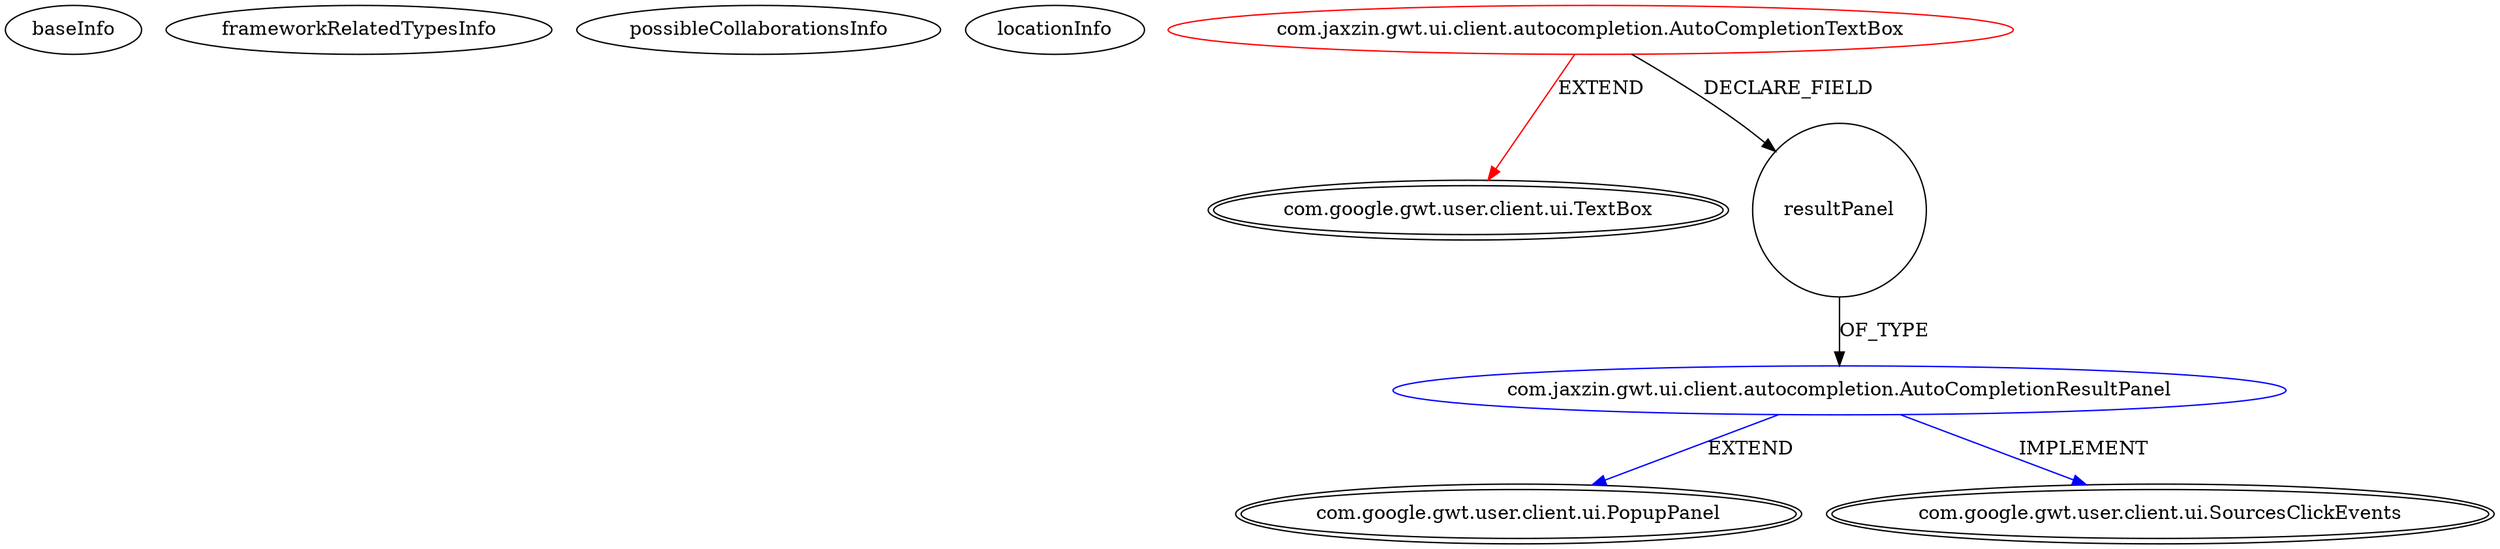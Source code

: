 digraph {
baseInfo[graphId=3132,category="extension_graph",isAnonymous=false,possibleRelation=true]
frameworkRelatedTypesInfo[0="com.google.gwt.user.client.ui.TextBox"]
possibleCollaborationsInfo[0="3132~FIELD_DECLARATION-~com.google.gwt.user.client.ui.TextBox ~com.google.gwt.user.client.ui.PopupPanel com.google.gwt.user.client.ui.SourcesClickEvents ~false~false"]
locationInfo[projectName="jaxzin-gwt-common-widgets",filePath="/jaxzin-gwt-common-widgets/gwt-common-widgets-master/src/com/jaxzin/gwt/ui/client/autocompletion/AutoCompletionTextBox.java",contextSignature="AutoCompletionTextBox",graphId="3132"]
0[label="com.jaxzin.gwt.ui.client.autocompletion.AutoCompletionTextBox",vertexType="ROOT_CLIENT_CLASS_DECLARATION",isFrameworkType=false,color=red]
1[label="com.google.gwt.user.client.ui.TextBox",vertexType="FRAMEWORK_CLASS_TYPE",isFrameworkType=true,peripheries=2]
2[label="resultPanel",vertexType="FIELD_DECLARATION",isFrameworkType=false,shape=circle]
3[label="com.jaxzin.gwt.ui.client.autocompletion.AutoCompletionResultPanel",vertexType="REFERENCE_CLIENT_CLASS_DECLARATION",isFrameworkType=false,color=blue]
4[label="com.google.gwt.user.client.ui.PopupPanel",vertexType="FRAMEWORK_CLASS_TYPE",isFrameworkType=true,peripheries=2]
5[label="com.google.gwt.user.client.ui.SourcesClickEvents",vertexType="FRAMEWORK_INTERFACE_TYPE",isFrameworkType=true,peripheries=2]
0->1[label="EXTEND",color=red]
0->2[label="DECLARE_FIELD"]
3->4[label="EXTEND",color=blue]
3->5[label="IMPLEMENT",color=blue]
2->3[label="OF_TYPE"]
}

